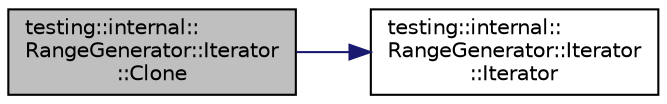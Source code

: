 digraph "testing::internal::RangeGenerator::Iterator::Clone"
{
 // LATEX_PDF_SIZE
  bgcolor="transparent";
  edge [fontname="Helvetica",fontsize="10",labelfontname="Helvetica",labelfontsize="10"];
  node [fontname="Helvetica",fontsize="10",shape=record];
  rankdir="LR";
  Node1 [label="testing::internal::\lRangeGenerator::Iterator\l::Clone",height=0.2,width=0.4,color="black", fillcolor="grey75", style="filled", fontcolor="black",tooltip=" "];
  Node1 -> Node2 [color="midnightblue",fontsize="10",style="solid",fontname="Helvetica"];
  Node2 [label="testing::internal::\lRangeGenerator::Iterator\l::Iterator",height=0.2,width=0.4,color="black",URL="$classtesting_1_1internal_1_1RangeGenerator_1_1Iterator.html#a960184d2ea0ff223d9cf4d6ab015baa8",tooltip=" "];
}
